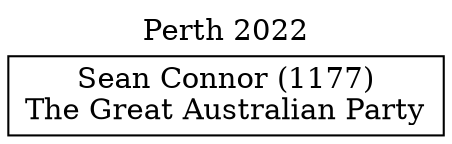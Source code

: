 // House preference flow
digraph "Sean Connor (1177)_Perth_2022" {
	graph [label="Perth 2022" labelloc=t mclimit=10]
	node [shape=box]
	"Sean Connor (1177)" [label="Sean Connor (1177)
The Great Australian Party"]
}
